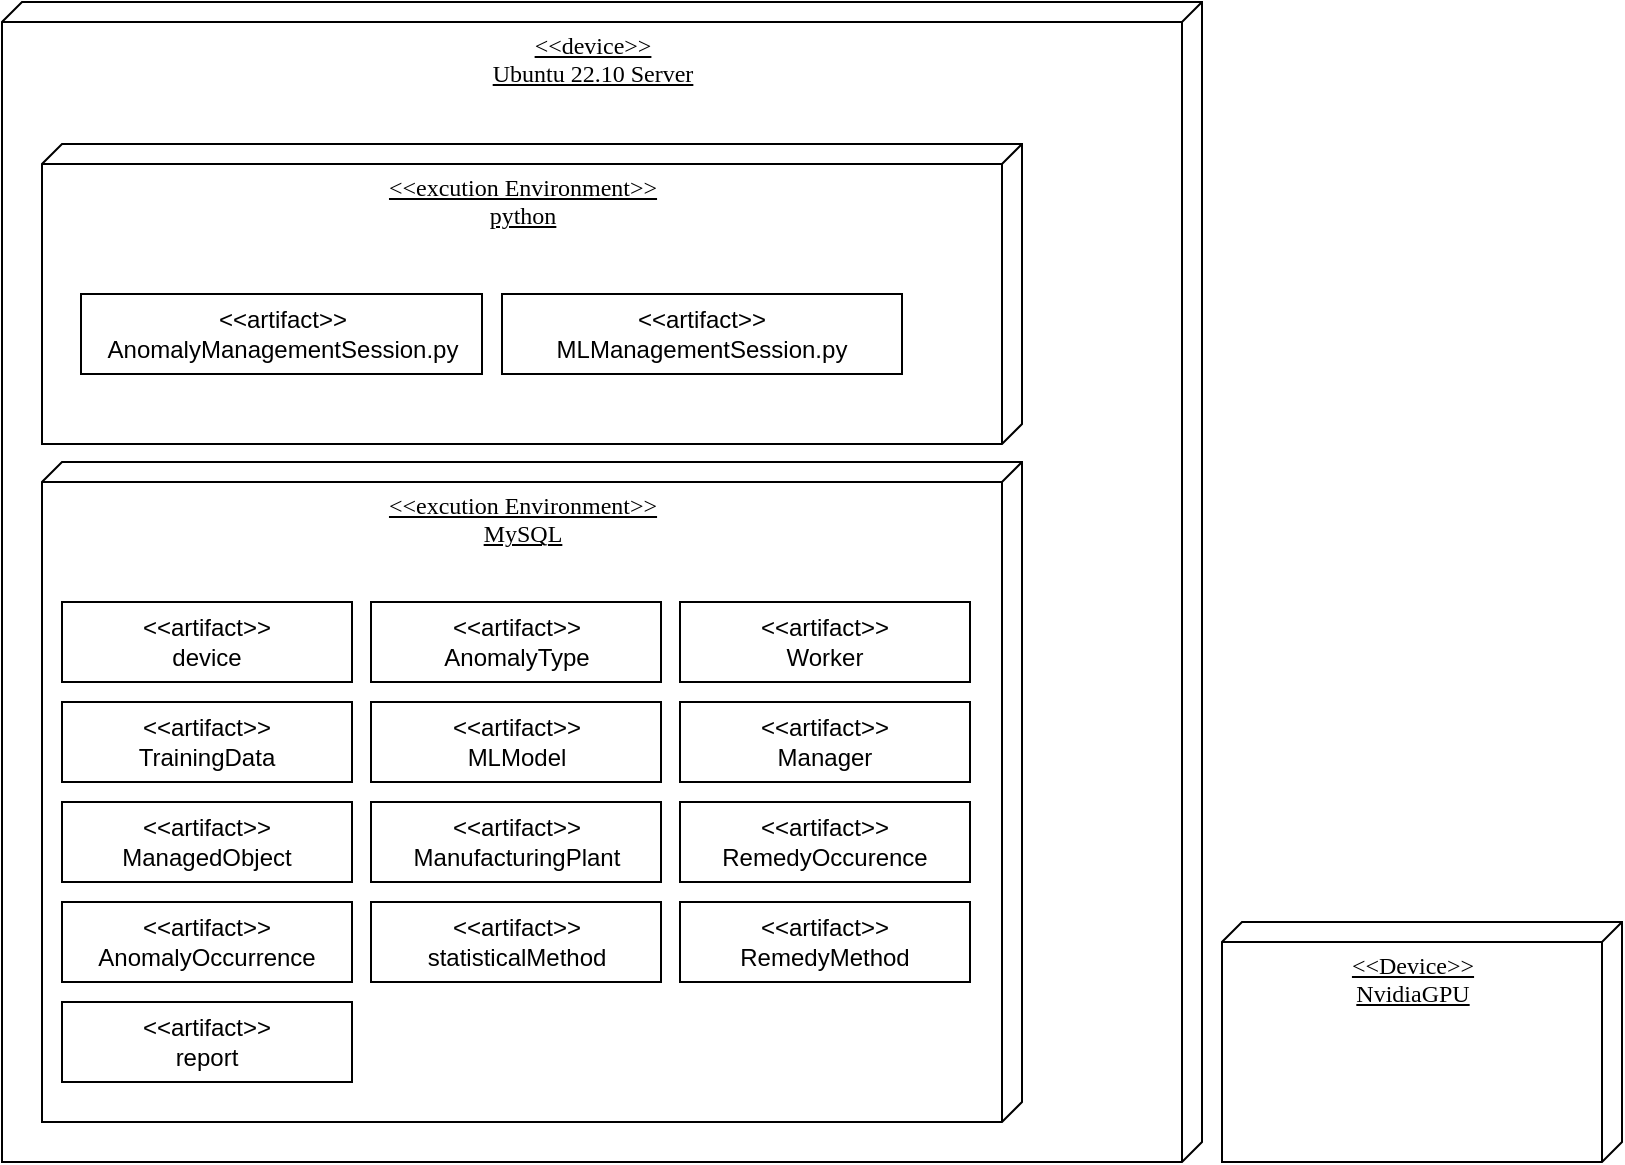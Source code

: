 <mxfile version="21.1.8" type="github">
  <diagram name="페이지-1" id="8HG5BicuwFbveNshowm1">
    <mxGraphModel dx="1669" dy="1834" grid="1" gridSize="10" guides="1" tooltips="1" connect="1" arrows="1" fold="1" page="1" pageScale="1" pageWidth="827" pageHeight="1169" math="0" shadow="0">
      <root>
        <mxCell id="0" />
        <mxCell id="1" parent="0" />
        <mxCell id="bujZLlu2ID5uPZ7i1owJ-1" value="&amp;lt;&amp;lt;device&amp;gt;&amp;gt; &lt;br&gt;Ubuntu 22.10 Server" style="verticalAlign=top;align=center;spacingTop=8;spacingLeft=2;spacingRight=12;shape=cube;size=10;direction=south;fontStyle=4;html=1;rounded=0;shadow=0;comic=0;labelBackgroundColor=none;strokeWidth=1;fontFamily=Verdana;fontSize=12" vertex="1" parent="1">
          <mxGeometry x="-110" y="-730" width="600" height="580" as="geometry" />
        </mxCell>
        <mxCell id="bujZLlu2ID5uPZ7i1owJ-2" value="&amp;lt;&amp;lt;excution Environment&amp;gt;&amp;gt;&lt;br&gt;python" style="verticalAlign=top;align=center;spacingTop=8;spacingLeft=2;spacingRight=12;shape=cube;size=10;direction=south;fontStyle=4;html=1;rounded=0;shadow=0;comic=0;labelBackgroundColor=none;strokeWidth=1;fontFamily=Verdana;fontSize=12;" vertex="1" parent="1">
          <mxGeometry x="-90" y="-659" width="490" height="150" as="geometry" />
        </mxCell>
        <mxCell id="bujZLlu2ID5uPZ7i1owJ-3" value="&amp;lt;&amp;lt;excution Environment&amp;gt;&amp;gt;&lt;br&gt;MySQL" style="verticalAlign=top;align=center;spacingTop=8;spacingLeft=2;spacingRight=12;shape=cube;size=10;direction=south;fontStyle=4;html=1;rounded=0;shadow=0;comic=0;labelBackgroundColor=none;strokeWidth=1;fontFamily=Verdana;fontSize=12" vertex="1" parent="1">
          <mxGeometry x="-90" y="-500" width="490" height="330" as="geometry" />
        </mxCell>
        <mxCell id="bujZLlu2ID5uPZ7i1owJ-4" value="&amp;lt;&amp;lt;artifact&amp;gt;&amp;gt;&lt;br&gt;AnomalyType" style="rounded=0;whiteSpace=wrap;html=1;" vertex="1" parent="1">
          <mxGeometry x="74.5" y="-430" width="145" height="40" as="geometry" />
        </mxCell>
        <mxCell id="bujZLlu2ID5uPZ7i1owJ-6" value="&amp;lt;&amp;lt;artifact&amp;gt;&amp;gt;&lt;br&gt;TrainingData" style="rounded=0;whiteSpace=wrap;html=1;" vertex="1" parent="1">
          <mxGeometry x="-80" y="-380" width="145" height="40" as="geometry" />
        </mxCell>
        <mxCell id="bujZLlu2ID5uPZ7i1owJ-7" value="&amp;lt;&amp;lt;artifact&amp;gt;&amp;gt;&lt;br&gt;device" style="rounded=0;whiteSpace=wrap;html=1;" vertex="1" parent="1">
          <mxGeometry x="-80" y="-430" width="145" height="40" as="geometry" />
        </mxCell>
        <mxCell id="bujZLlu2ID5uPZ7i1owJ-8" value="&amp;lt;&amp;lt;artifact&amp;gt;&amp;gt;&lt;br&gt;MLModel" style="rounded=0;whiteSpace=wrap;html=1;" vertex="1" parent="1">
          <mxGeometry x="74.5" y="-380" width="145" height="40" as="geometry" />
        </mxCell>
        <mxCell id="bujZLlu2ID5uPZ7i1owJ-9" value="&amp;lt;&amp;lt;artifact&amp;gt;&amp;gt;&lt;br&gt;ManagedObject" style="rounded=0;whiteSpace=wrap;html=1;" vertex="1" parent="1">
          <mxGeometry x="-80" y="-330" width="145" height="40" as="geometry" />
        </mxCell>
        <mxCell id="bujZLlu2ID5uPZ7i1owJ-10" value="&amp;lt;&amp;lt;artifact&amp;gt;&amp;gt;&lt;br&gt;ManufacturingPlant" style="rounded=0;whiteSpace=wrap;html=1;" vertex="1" parent="1">
          <mxGeometry x="74.5" y="-330" width="145" height="40" as="geometry" />
        </mxCell>
        <mxCell id="bujZLlu2ID5uPZ7i1owJ-11" value="&amp;lt;&amp;lt;artifact&amp;gt;&amp;gt;&lt;br&gt;AnomalyOccurrence" style="rounded=0;whiteSpace=wrap;html=1;" vertex="1" parent="1">
          <mxGeometry x="-80" y="-280" width="145" height="40" as="geometry" />
        </mxCell>
        <mxCell id="bujZLlu2ID5uPZ7i1owJ-12" value="&amp;lt;&amp;lt;artifact&amp;gt;&amp;gt;&lt;br&gt;statisticalMethod" style="rounded=0;whiteSpace=wrap;html=1;" vertex="1" parent="1">
          <mxGeometry x="74.5" y="-280" width="145" height="40" as="geometry" />
        </mxCell>
        <mxCell id="bujZLlu2ID5uPZ7i1owJ-13" value="&amp;lt;&amp;lt;artifact&amp;gt;&amp;gt;&lt;br&gt;report" style="rounded=0;whiteSpace=wrap;html=1;" vertex="1" parent="1">
          <mxGeometry x="-80" y="-230" width="145" height="40" as="geometry" />
        </mxCell>
        <mxCell id="bujZLlu2ID5uPZ7i1owJ-14" value="&amp;lt;&amp;lt;artifact&amp;gt;&amp;gt;&lt;br&gt;Manager" style="rounded=0;whiteSpace=wrap;html=1;" vertex="1" parent="1">
          <mxGeometry x="229" y="-380" width="145" height="40" as="geometry" />
        </mxCell>
        <mxCell id="bujZLlu2ID5uPZ7i1owJ-15" value="&amp;lt;&amp;lt;artifact&amp;gt;&amp;gt;&lt;br&gt;Worker" style="rounded=0;whiteSpace=wrap;html=1;" vertex="1" parent="1">
          <mxGeometry x="229" y="-430" width="145" height="40" as="geometry" />
        </mxCell>
        <mxCell id="bujZLlu2ID5uPZ7i1owJ-16" value="&amp;lt;&amp;lt;artifact&amp;gt;&amp;gt;&lt;br&gt;RemedyMethod" style="rounded=0;whiteSpace=wrap;html=1;" vertex="1" parent="1">
          <mxGeometry x="229" y="-280" width="145" height="40" as="geometry" />
        </mxCell>
        <mxCell id="bujZLlu2ID5uPZ7i1owJ-17" value="&amp;lt;&amp;lt;artifact&amp;gt;&amp;gt;&lt;br&gt;RemedyOccurence" style="rounded=0;whiteSpace=wrap;html=1;" vertex="1" parent="1">
          <mxGeometry x="229" y="-330" width="145" height="40" as="geometry" />
        </mxCell>
        <mxCell id="bujZLlu2ID5uPZ7i1owJ-18" value="&amp;lt;&amp;lt;Device&amp;gt;&amp;gt;&lt;br&gt;NvidiaGPU" style="verticalAlign=top;align=center;spacingTop=8;spacingLeft=2;spacingRight=12;shape=cube;size=10;direction=south;fontStyle=4;html=1;rounded=0;shadow=0;comic=0;labelBackgroundColor=none;strokeWidth=1;fontFamily=Verdana;fontSize=12" vertex="1" parent="1">
          <mxGeometry x="500" y="-270" width="200" height="120" as="geometry" />
        </mxCell>
        <mxCell id="bujZLlu2ID5uPZ7i1owJ-19" value="&amp;lt;&amp;lt;artifact&amp;gt;&amp;gt;&lt;br&gt;AnomalyManagementSession.py" style="rounded=0;whiteSpace=wrap;html=1;" vertex="1" parent="1">
          <mxGeometry x="-70.5" y="-584" width="200.5" height="40" as="geometry" />
        </mxCell>
        <mxCell id="bujZLlu2ID5uPZ7i1owJ-20" value="&amp;lt;&amp;lt;artifact&amp;gt;&amp;gt;&lt;br&gt;MLManagementSession.py" style="rounded=0;whiteSpace=wrap;html=1;" vertex="1" parent="1">
          <mxGeometry x="140" y="-584" width="200" height="40" as="geometry" />
        </mxCell>
      </root>
    </mxGraphModel>
  </diagram>
</mxfile>
